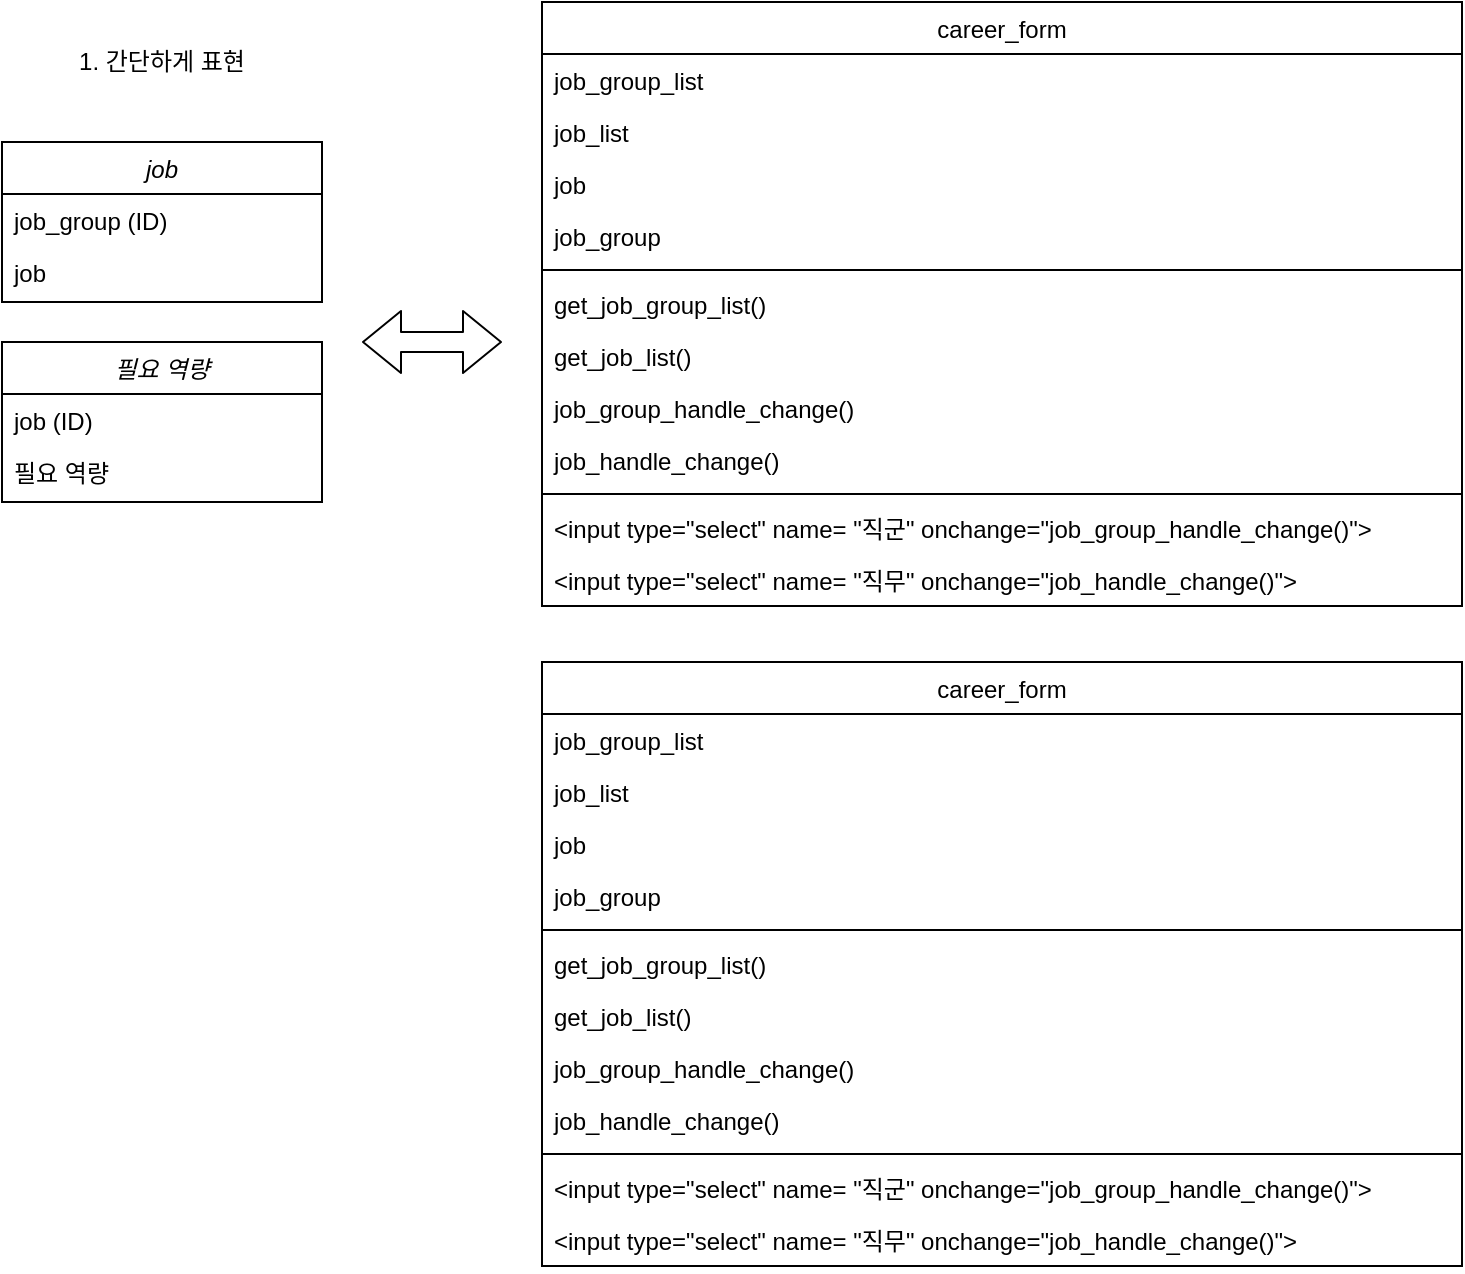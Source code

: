 <mxfile version="14.6.13" type="github"><diagram id="C5RBs43oDa-KdzZeNtuy" name="Page-1"><mxGraphModel dx="1422" dy="762" grid="1" gridSize="10" guides="1" tooltips="1" connect="1" arrows="1" fold="1" page="1" pageScale="1" pageWidth="827" pageHeight="1169" math="0" shadow="0"><root><mxCell id="WIyWlLk6GJQsqaUBKTNV-0"/><mxCell id="WIyWlLk6GJQsqaUBKTNV-1" parent="WIyWlLk6GJQsqaUBKTNV-0"/><mxCell id="zkfFHV4jXpPFQw0GAbJ--0" value="필요 역량" style="swimlane;fontStyle=2;align=center;verticalAlign=top;childLayout=stackLayout;horizontal=1;startSize=26;horizontalStack=0;resizeParent=1;resizeLast=0;collapsible=1;marginBottom=0;rounded=0;shadow=0;strokeWidth=1;" parent="WIyWlLk6GJQsqaUBKTNV-1" vertex="1"><mxGeometry x="50" y="200" width="160" height="80" as="geometry"><mxRectangle x="230" y="140" width="160" height="26" as="alternateBounds"/></mxGeometry></mxCell><mxCell id="zkfFHV4jXpPFQw0GAbJ--2" value="job (ID)" style="text;align=left;verticalAlign=top;spacingLeft=4;spacingRight=4;overflow=hidden;rotatable=0;points=[[0,0.5],[1,0.5]];portConstraint=eastwest;rounded=0;shadow=0;html=0;" parent="zkfFHV4jXpPFQw0GAbJ--0" vertex="1"><mxGeometry y="26" width="160" height="26" as="geometry"/></mxCell><mxCell id="zkfFHV4jXpPFQw0GAbJ--3" value="필요 역량" style="text;align=left;verticalAlign=top;spacingLeft=4;spacingRight=4;overflow=hidden;rotatable=0;points=[[0,0.5],[1,0.5]];portConstraint=eastwest;rounded=0;shadow=0;html=0;" parent="zkfFHV4jXpPFQw0GAbJ--0" vertex="1"><mxGeometry y="52" width="160" height="26" as="geometry"/></mxCell><mxCell id="93nAQvIHSdIGeacJ-dFm-0" value="career_form" style="swimlane;fontStyle=0;align=center;verticalAlign=top;childLayout=stackLayout;horizontal=1;startSize=26;horizontalStack=0;resizeParent=1;resizeLast=0;collapsible=1;marginBottom=0;rounded=0;shadow=0;strokeWidth=1;" vertex="1" parent="WIyWlLk6GJQsqaUBKTNV-1"><mxGeometry x="320" y="30" width="460" height="302" as="geometry"><mxRectangle x="340" y="82" width="160" height="26" as="alternateBounds"/></mxGeometry></mxCell><mxCell id="93nAQvIHSdIGeacJ-dFm-1" value="job_group_list" style="text;align=left;verticalAlign=top;spacingLeft=4;spacingRight=4;overflow=hidden;rotatable=0;points=[[0,0.5],[1,0.5]];portConstraint=eastwest;" vertex="1" parent="93nAQvIHSdIGeacJ-dFm-0"><mxGeometry y="26" width="460" height="26" as="geometry"/></mxCell><mxCell id="93nAQvIHSdIGeacJ-dFm-2" value="job_list" style="text;align=left;verticalAlign=top;spacingLeft=4;spacingRight=4;overflow=hidden;rotatable=0;points=[[0,0.5],[1,0.5]];portConstraint=eastwest;rounded=0;shadow=0;html=0;" vertex="1" parent="93nAQvIHSdIGeacJ-dFm-0"><mxGeometry y="52" width="460" height="26" as="geometry"/></mxCell><mxCell id="93nAQvIHSdIGeacJ-dFm-24" value="job" style="text;align=left;verticalAlign=top;spacingLeft=4;spacingRight=4;overflow=hidden;rotatable=0;points=[[0,0.5],[1,0.5]];portConstraint=eastwest;rounded=0;shadow=0;html=0;" vertex="1" parent="93nAQvIHSdIGeacJ-dFm-0"><mxGeometry y="78" width="460" height="26" as="geometry"/></mxCell><mxCell id="93nAQvIHSdIGeacJ-dFm-23" value="job_group" style="text;align=left;verticalAlign=top;spacingLeft=4;spacingRight=4;overflow=hidden;rotatable=0;points=[[0,0.5],[1,0.5]];portConstraint=eastwest;" vertex="1" parent="93nAQvIHSdIGeacJ-dFm-0"><mxGeometry y="104" width="460" height="26" as="geometry"/></mxCell><mxCell id="93nAQvIHSdIGeacJ-dFm-3" value="" style="line;html=1;strokeWidth=1;align=left;verticalAlign=middle;spacingTop=-1;spacingLeft=3;spacingRight=3;rotatable=0;labelPosition=right;points=[];portConstraint=eastwest;" vertex="1" parent="93nAQvIHSdIGeacJ-dFm-0"><mxGeometry y="130" width="460" height="8" as="geometry"/></mxCell><mxCell id="93nAQvIHSdIGeacJ-dFm-22" value="get_job_group_list()" style="text;align=left;verticalAlign=top;spacingLeft=4;spacingRight=4;overflow=hidden;rotatable=0;points=[[0,0.5],[1,0.5]];portConstraint=eastwest;" vertex="1" parent="93nAQvIHSdIGeacJ-dFm-0"><mxGeometry y="138" width="460" height="26" as="geometry"/></mxCell><mxCell id="93nAQvIHSdIGeacJ-dFm-21" value="get_job_list()" style="text;align=left;verticalAlign=top;spacingLeft=4;spacingRight=4;overflow=hidden;rotatable=0;points=[[0,0.5],[1,0.5]];portConstraint=eastwest;" vertex="1" parent="93nAQvIHSdIGeacJ-dFm-0"><mxGeometry y="164" width="460" height="26" as="geometry"/></mxCell><mxCell id="93nAQvIHSdIGeacJ-dFm-4" value="job_group_handle_change()" style="text;align=left;verticalAlign=top;spacingLeft=4;spacingRight=4;overflow=hidden;rotatable=0;points=[[0,0.5],[1,0.5]];portConstraint=eastwest;" vertex="1" parent="93nAQvIHSdIGeacJ-dFm-0"><mxGeometry y="190" width="460" height="26" as="geometry"/></mxCell><mxCell id="93nAQvIHSdIGeacJ-dFm-5" value="job_handle_change()" style="text;align=left;verticalAlign=top;spacingLeft=4;spacingRight=4;overflow=hidden;rotatable=0;points=[[0,0.5],[1,0.5]];portConstraint=eastwest;" vertex="1" parent="93nAQvIHSdIGeacJ-dFm-0"><mxGeometry y="216" width="460" height="26" as="geometry"/></mxCell><mxCell id="93nAQvIHSdIGeacJ-dFm-6" value="" style="line;html=1;strokeWidth=1;align=left;verticalAlign=middle;spacingTop=-1;spacingLeft=3;spacingRight=3;rotatable=0;labelPosition=right;points=[];portConstraint=eastwest;" vertex="1" parent="93nAQvIHSdIGeacJ-dFm-0"><mxGeometry y="242" width="460" height="8" as="geometry"/></mxCell><mxCell id="93nAQvIHSdIGeacJ-dFm-8" value="&lt;input type=&quot;select&quot; name= &quot;직군&quot; onchange=&quot;job_group_handle_change()&quot;&gt;" style="text;align=left;verticalAlign=top;spacingLeft=4;spacingRight=4;overflow=hidden;rotatable=0;points=[[0,0.5],[1,0.5]];portConstraint=eastwest;" vertex="1" parent="93nAQvIHSdIGeacJ-dFm-0"><mxGeometry y="250" width="460" height="26" as="geometry"/></mxCell><mxCell id="93nAQvIHSdIGeacJ-dFm-7" value="&lt;input type=&quot;select&quot; name= &quot;직무&quot; onchange=&quot;job_handle_change()&quot;&gt;" style="text;align=left;verticalAlign=top;spacingLeft=4;spacingRight=4;overflow=hidden;rotatable=0;points=[[0,0.5],[1,0.5]];portConstraint=eastwest;rounded=0;shadow=0;html=0;" vertex="1" parent="93nAQvIHSdIGeacJ-dFm-0"><mxGeometry y="276" width="460" height="26" as="geometry"/></mxCell><mxCell id="93nAQvIHSdIGeacJ-dFm-12" value="" style="shape=flexArrow;endArrow=classic;startArrow=classic;html=1;" edge="1" parent="WIyWlLk6GJQsqaUBKTNV-1"><mxGeometry width="100" height="100" relative="1" as="geometry"><mxPoint x="230" y="200" as="sourcePoint"/><mxPoint x="300" y="200" as="targetPoint"/></mxGeometry></mxCell><mxCell id="93nAQvIHSdIGeacJ-dFm-13" value="job" style="swimlane;fontStyle=2;align=center;verticalAlign=top;childLayout=stackLayout;horizontal=1;startSize=26;horizontalStack=0;resizeParent=1;resizeLast=0;collapsible=1;marginBottom=0;rounded=0;shadow=0;strokeWidth=1;" vertex="1" parent="WIyWlLk6GJQsqaUBKTNV-1"><mxGeometry x="50" y="100" width="160" height="80" as="geometry"><mxRectangle x="230" y="140" width="160" height="26" as="alternateBounds"/></mxGeometry></mxCell><mxCell id="93nAQvIHSdIGeacJ-dFm-14" value="job_group (ID)" style="text;align=left;verticalAlign=top;spacingLeft=4;spacingRight=4;overflow=hidden;rotatable=0;points=[[0,0.5],[1,0.5]];portConstraint=eastwest;" vertex="1" parent="93nAQvIHSdIGeacJ-dFm-13"><mxGeometry y="26" width="160" height="26" as="geometry"/></mxCell><mxCell id="93nAQvIHSdIGeacJ-dFm-15" value="job" style="text;align=left;verticalAlign=top;spacingLeft=4;spacingRight=4;overflow=hidden;rotatable=0;points=[[0,0.5],[1,0.5]];portConstraint=eastwest;rounded=0;shadow=0;html=0;" vertex="1" parent="93nAQvIHSdIGeacJ-dFm-13"><mxGeometry y="52" width="160" height="26" as="geometry"/></mxCell><mxCell id="93nAQvIHSdIGeacJ-dFm-25" value="career_form" style="swimlane;fontStyle=0;align=center;verticalAlign=top;childLayout=stackLayout;horizontal=1;startSize=26;horizontalStack=0;resizeParent=1;resizeLast=0;collapsible=1;marginBottom=0;rounded=0;shadow=0;strokeWidth=1;" vertex="1" parent="WIyWlLk6GJQsqaUBKTNV-1"><mxGeometry x="320" y="360" width="460" height="302" as="geometry"><mxRectangle x="340" y="82" width="160" height="26" as="alternateBounds"/></mxGeometry></mxCell><mxCell id="93nAQvIHSdIGeacJ-dFm-26" value="job_group_list" style="text;align=left;verticalAlign=top;spacingLeft=4;spacingRight=4;overflow=hidden;rotatable=0;points=[[0,0.5],[1,0.5]];portConstraint=eastwest;" vertex="1" parent="93nAQvIHSdIGeacJ-dFm-25"><mxGeometry y="26" width="460" height="26" as="geometry"/></mxCell><mxCell id="93nAQvIHSdIGeacJ-dFm-27" value="job_list" style="text;align=left;verticalAlign=top;spacingLeft=4;spacingRight=4;overflow=hidden;rotatable=0;points=[[0,0.5],[1,0.5]];portConstraint=eastwest;rounded=0;shadow=0;html=0;" vertex="1" parent="93nAQvIHSdIGeacJ-dFm-25"><mxGeometry y="52" width="460" height="26" as="geometry"/></mxCell><mxCell id="93nAQvIHSdIGeacJ-dFm-28" value="job" style="text;align=left;verticalAlign=top;spacingLeft=4;spacingRight=4;overflow=hidden;rotatable=0;points=[[0,0.5],[1,0.5]];portConstraint=eastwest;rounded=0;shadow=0;html=0;" vertex="1" parent="93nAQvIHSdIGeacJ-dFm-25"><mxGeometry y="78" width="460" height="26" as="geometry"/></mxCell><mxCell id="93nAQvIHSdIGeacJ-dFm-29" value="job_group" style="text;align=left;verticalAlign=top;spacingLeft=4;spacingRight=4;overflow=hidden;rotatable=0;points=[[0,0.5],[1,0.5]];portConstraint=eastwest;" vertex="1" parent="93nAQvIHSdIGeacJ-dFm-25"><mxGeometry y="104" width="460" height="26" as="geometry"/></mxCell><mxCell id="93nAQvIHSdIGeacJ-dFm-30" value="" style="line;html=1;strokeWidth=1;align=left;verticalAlign=middle;spacingTop=-1;spacingLeft=3;spacingRight=3;rotatable=0;labelPosition=right;points=[];portConstraint=eastwest;" vertex="1" parent="93nAQvIHSdIGeacJ-dFm-25"><mxGeometry y="130" width="460" height="8" as="geometry"/></mxCell><mxCell id="93nAQvIHSdIGeacJ-dFm-31" value="get_job_group_list()" style="text;align=left;verticalAlign=top;spacingLeft=4;spacingRight=4;overflow=hidden;rotatable=0;points=[[0,0.5],[1,0.5]];portConstraint=eastwest;" vertex="1" parent="93nAQvIHSdIGeacJ-dFm-25"><mxGeometry y="138" width="460" height="26" as="geometry"/></mxCell><mxCell id="93nAQvIHSdIGeacJ-dFm-32" value="get_job_list()" style="text;align=left;verticalAlign=top;spacingLeft=4;spacingRight=4;overflow=hidden;rotatable=0;points=[[0,0.5],[1,0.5]];portConstraint=eastwest;" vertex="1" parent="93nAQvIHSdIGeacJ-dFm-25"><mxGeometry y="164" width="460" height="26" as="geometry"/></mxCell><mxCell id="93nAQvIHSdIGeacJ-dFm-33" value="job_group_handle_change()" style="text;align=left;verticalAlign=top;spacingLeft=4;spacingRight=4;overflow=hidden;rotatable=0;points=[[0,0.5],[1,0.5]];portConstraint=eastwest;" vertex="1" parent="93nAQvIHSdIGeacJ-dFm-25"><mxGeometry y="190" width="460" height="26" as="geometry"/></mxCell><mxCell id="93nAQvIHSdIGeacJ-dFm-34" value="job_handle_change()" style="text;align=left;verticalAlign=top;spacingLeft=4;spacingRight=4;overflow=hidden;rotatable=0;points=[[0,0.5],[1,0.5]];portConstraint=eastwest;" vertex="1" parent="93nAQvIHSdIGeacJ-dFm-25"><mxGeometry y="216" width="460" height="26" as="geometry"/></mxCell><mxCell id="93nAQvIHSdIGeacJ-dFm-35" value="" style="line;html=1;strokeWidth=1;align=left;verticalAlign=middle;spacingTop=-1;spacingLeft=3;spacingRight=3;rotatable=0;labelPosition=right;points=[];portConstraint=eastwest;" vertex="1" parent="93nAQvIHSdIGeacJ-dFm-25"><mxGeometry y="242" width="460" height="8" as="geometry"/></mxCell><mxCell id="93nAQvIHSdIGeacJ-dFm-36" value="&lt;input type=&quot;select&quot; name= &quot;직군&quot; onchange=&quot;job_group_handle_change()&quot;&gt;" style="text;align=left;verticalAlign=top;spacingLeft=4;spacingRight=4;overflow=hidden;rotatable=0;points=[[0,0.5],[1,0.5]];portConstraint=eastwest;" vertex="1" parent="93nAQvIHSdIGeacJ-dFm-25"><mxGeometry y="250" width="460" height="26" as="geometry"/></mxCell><mxCell id="93nAQvIHSdIGeacJ-dFm-37" value="&lt;input type=&quot;select&quot; name= &quot;직무&quot; onchange=&quot;job_handle_change()&quot;&gt;" style="text;align=left;verticalAlign=top;spacingLeft=4;spacingRight=4;overflow=hidden;rotatable=0;points=[[0,0.5],[1,0.5]];portConstraint=eastwest;rounded=0;shadow=0;html=0;" vertex="1" parent="93nAQvIHSdIGeacJ-dFm-25"><mxGeometry y="276" width="460" height="26" as="geometry"/></mxCell><mxCell id="93nAQvIHSdIGeacJ-dFm-39" value="1. 간단하게 표현" style="text;html=1;strokeColor=none;fillColor=none;align=center;verticalAlign=middle;whiteSpace=wrap;rounded=0;" vertex="1" parent="WIyWlLk6GJQsqaUBKTNV-1"><mxGeometry x="65" y="50" width="130" height="20" as="geometry"/></mxCell></root></mxGraphModel></diagram></mxfile>